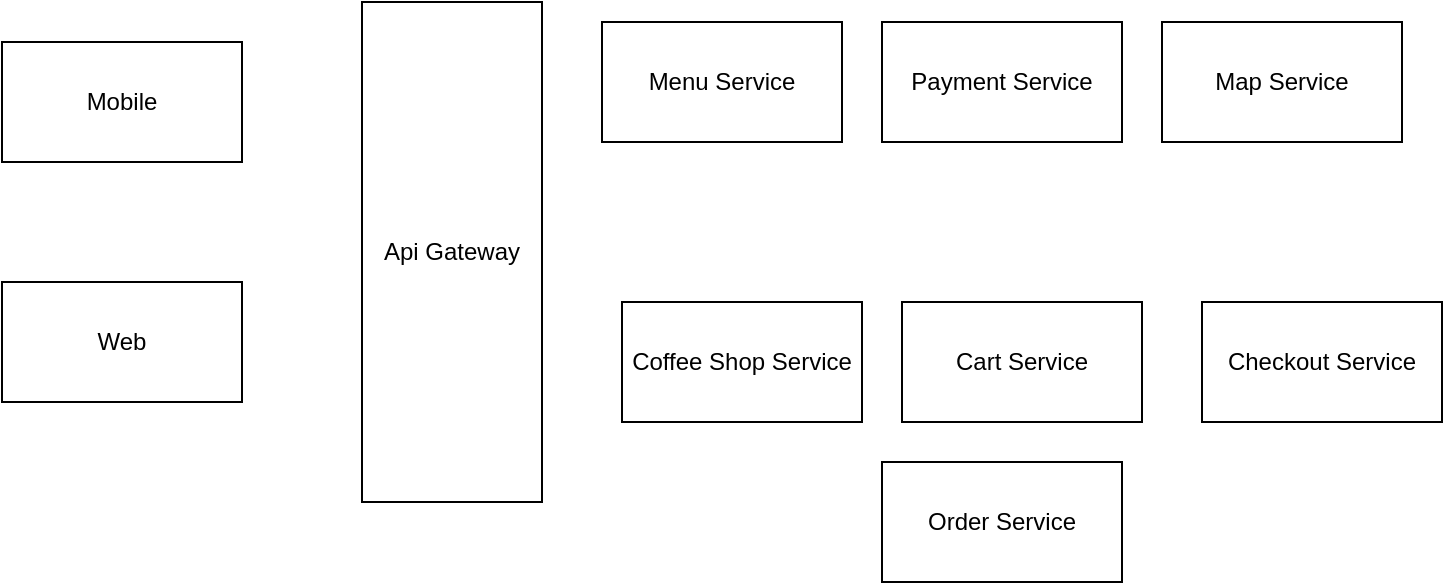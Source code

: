 <mxfile version="14.7.3" type="github">
  <diagram id="TosnfWEdNGTdKSCRnWV6" name="Page-1">
    <mxGraphModel dx="782" dy="437" grid="1" gridSize="10" guides="1" tooltips="1" connect="1" arrows="1" fold="1" page="1" pageScale="1" pageWidth="850" pageHeight="1100" math="0" shadow="0">
      <root>
        <mxCell id="0" />
        <mxCell id="1" parent="0" />
        <mxCell id="Qrc8LXZVPuAlsKq4wB4K-1" value="Mobile" style="rounded=0;whiteSpace=wrap;html=1;" vertex="1" parent="1">
          <mxGeometry x="20" y="70" width="120" height="60" as="geometry" />
        </mxCell>
        <mxCell id="Qrc8LXZVPuAlsKq4wB4K-2" value="Web" style="rounded=0;whiteSpace=wrap;html=1;" vertex="1" parent="1">
          <mxGeometry x="20" y="190" width="120" height="60" as="geometry" />
        </mxCell>
        <mxCell id="Qrc8LXZVPuAlsKq4wB4K-3" value="Api Gateway" style="rounded=0;whiteSpace=wrap;html=1;" vertex="1" parent="1">
          <mxGeometry x="200" y="50" width="90" height="250" as="geometry" />
        </mxCell>
        <mxCell id="Qrc8LXZVPuAlsKq4wB4K-4" value="Menu Service" style="rounded=0;whiteSpace=wrap;html=1;" vertex="1" parent="1">
          <mxGeometry x="320" y="60" width="120" height="60" as="geometry" />
        </mxCell>
        <mxCell id="Qrc8LXZVPuAlsKq4wB4K-5" value="Payment Service" style="rounded=0;whiteSpace=wrap;html=1;" vertex="1" parent="1">
          <mxGeometry x="460" y="60" width="120" height="60" as="geometry" />
        </mxCell>
        <mxCell id="Qrc8LXZVPuAlsKq4wB4K-6" value="Cart Service" style="rounded=0;whiteSpace=wrap;html=1;" vertex="1" parent="1">
          <mxGeometry x="470" y="200" width="120" height="60" as="geometry" />
        </mxCell>
        <mxCell id="Qrc8LXZVPuAlsKq4wB4K-7" value="Coffee Shop Service" style="rounded=0;whiteSpace=wrap;html=1;" vertex="1" parent="1">
          <mxGeometry x="330" y="200" width="120" height="60" as="geometry" />
        </mxCell>
        <mxCell id="Qrc8LXZVPuAlsKq4wB4K-8" value="Checkout Service" style="rounded=0;whiteSpace=wrap;html=1;" vertex="1" parent="1">
          <mxGeometry x="620" y="200" width="120" height="60" as="geometry" />
        </mxCell>
        <mxCell id="Qrc8LXZVPuAlsKq4wB4K-9" value="Map&amp;nbsp;Service" style="rounded=0;whiteSpace=wrap;html=1;" vertex="1" parent="1">
          <mxGeometry x="600" y="60" width="120" height="60" as="geometry" />
        </mxCell>
        <mxCell id="Qrc8LXZVPuAlsKq4wB4K-10" value="Order Service" style="rounded=0;whiteSpace=wrap;html=1;" vertex="1" parent="1">
          <mxGeometry x="460" y="280" width="120" height="60" as="geometry" />
        </mxCell>
      </root>
    </mxGraphModel>
  </diagram>
</mxfile>
